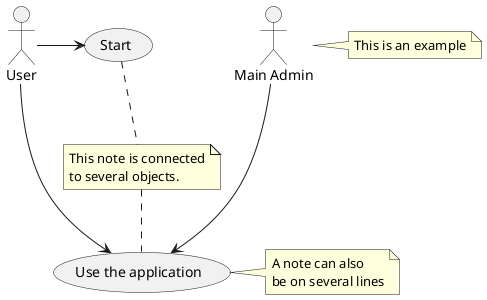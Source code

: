 @startuml
:Main Admin: as Admin
(Use the application) as (Use)

User -> (Start)
User --> (Use)

Admin ---> (Use)

note right of Admin : This is an example

note right of (Use)
A note can also
be on several lines
end note

note "This note is connected\nto several objects." as N2
(Start) ..N2
N2 .. (Use)
@enduml